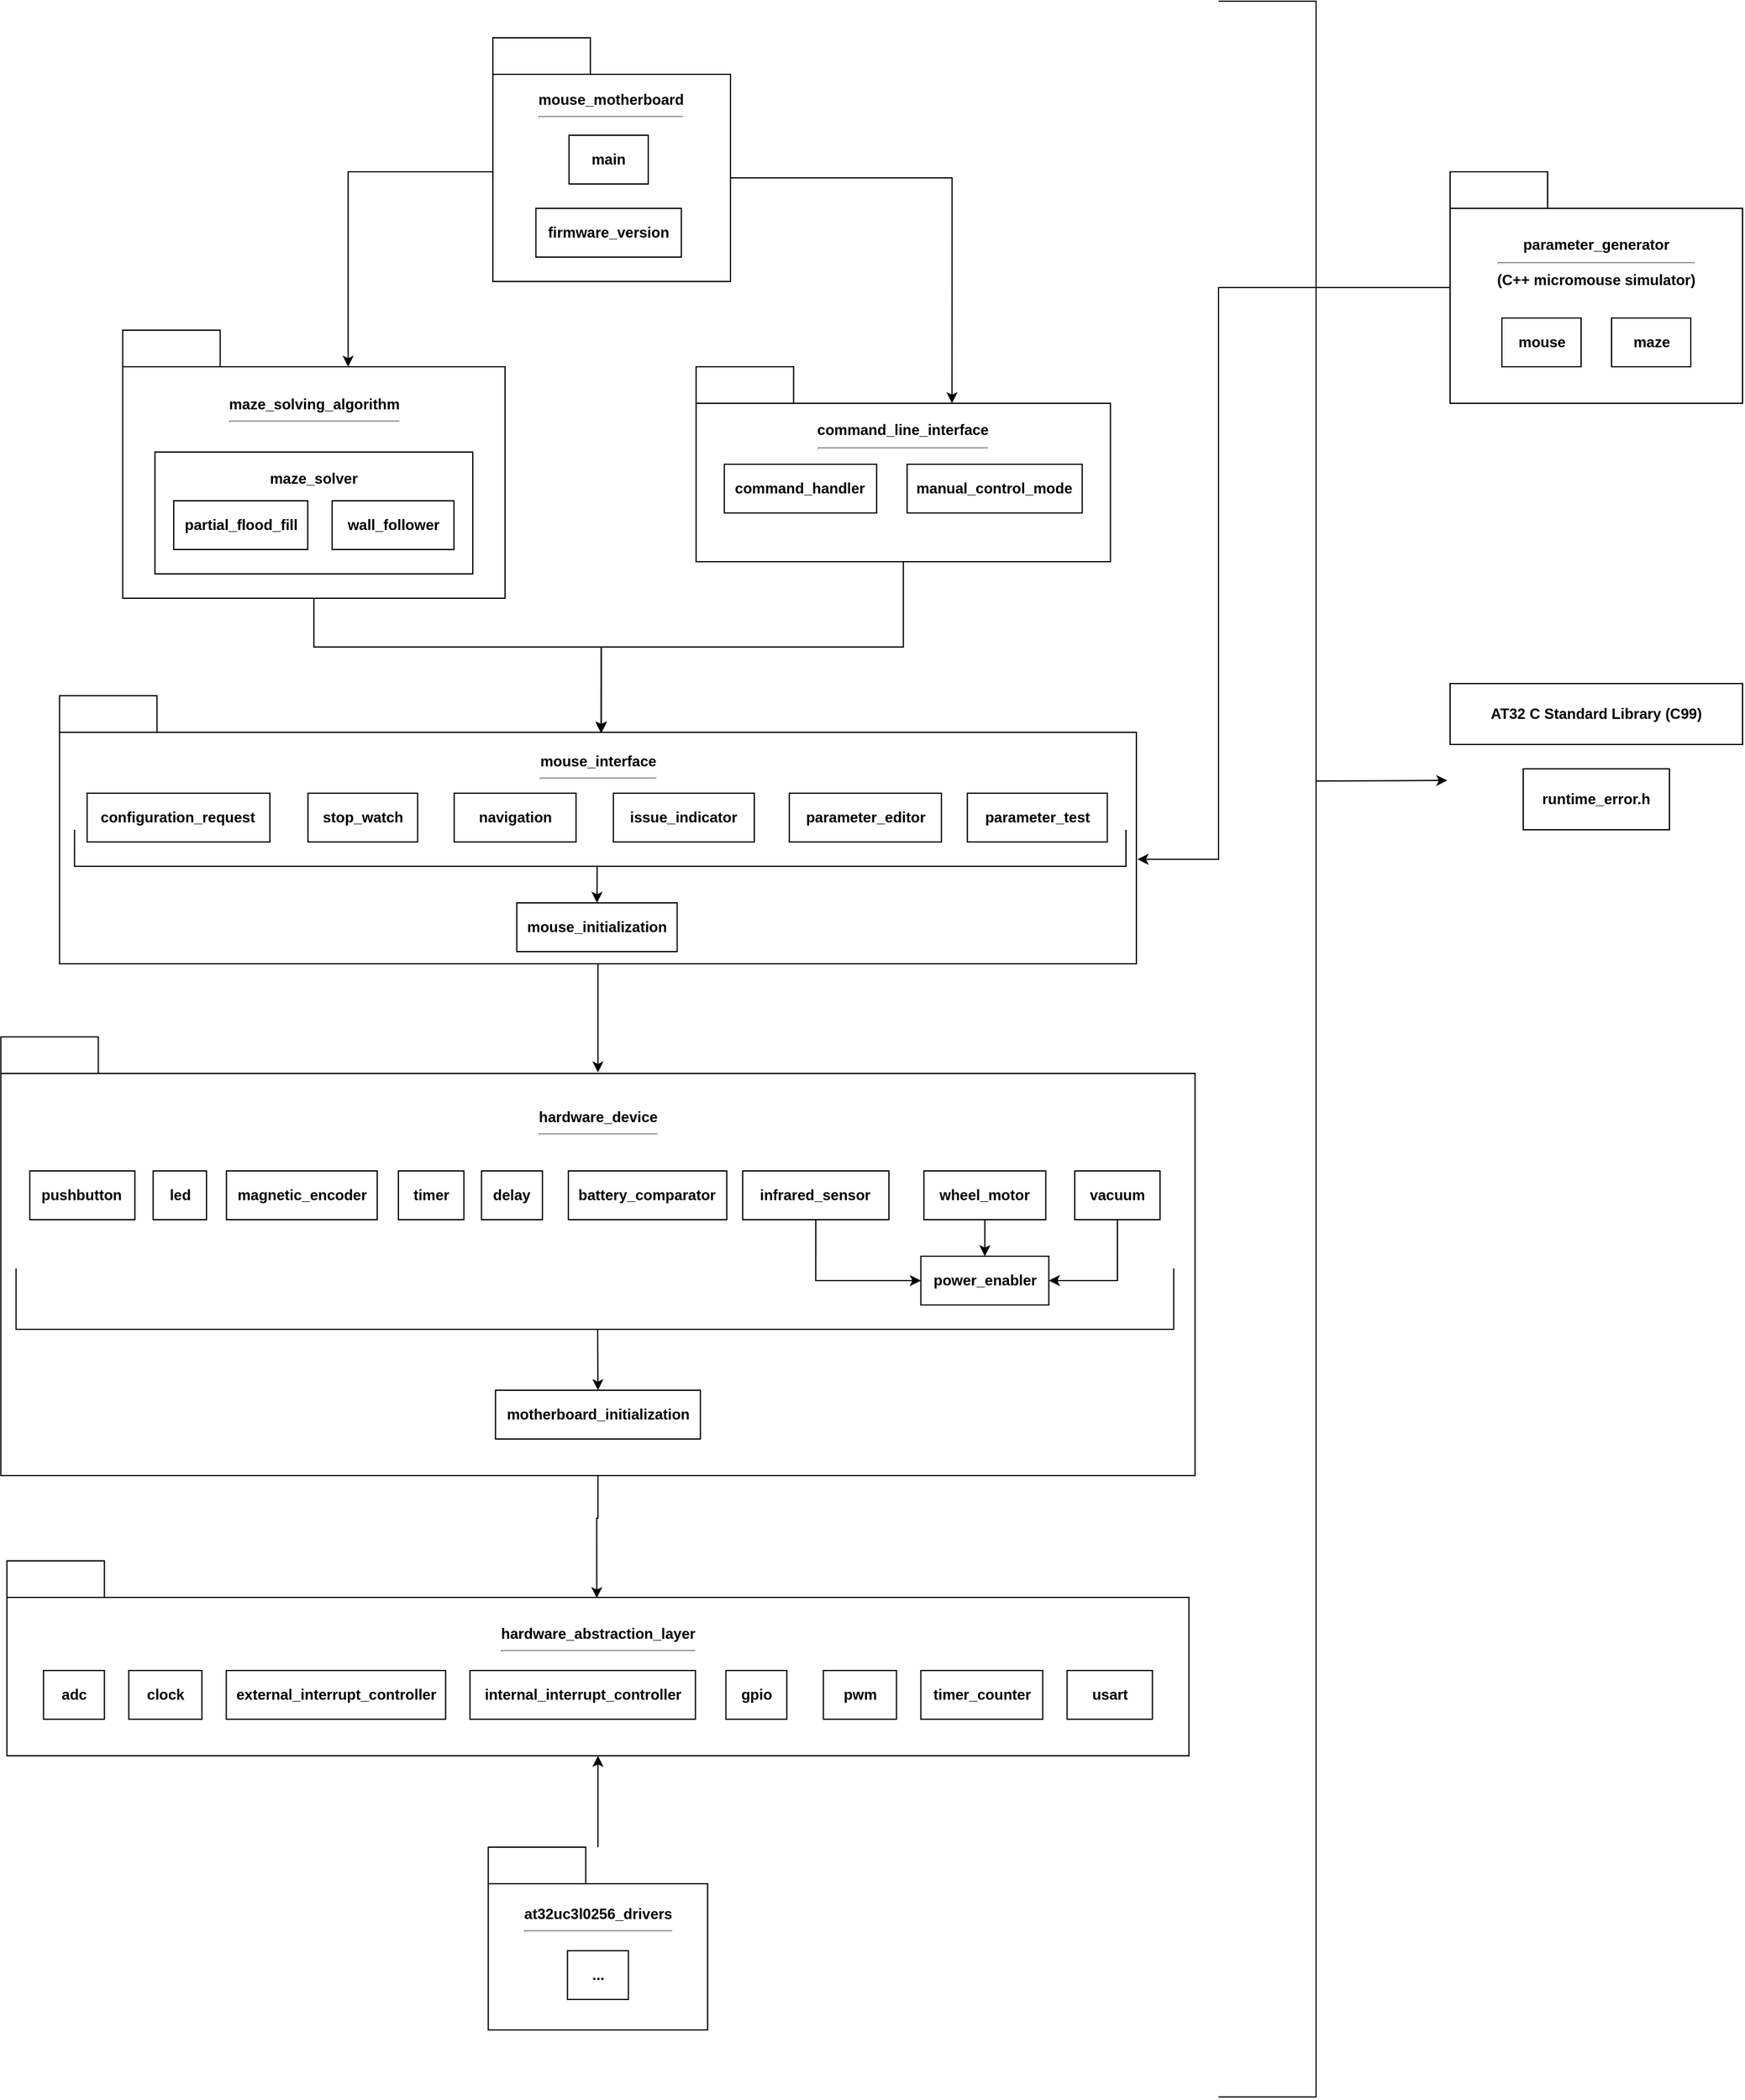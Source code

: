 <mxfile version="26.2.2">
  <diagram name="Page-1" id="oKpc1l_Igcs4GMacKgKO">
    <mxGraphModel dx="1980" dy="1365" grid="1" gridSize="10" guides="1" tooltips="1" connect="1" arrows="1" fold="1" page="1" pageScale="1" pageWidth="850" pageHeight="1100" math="0" shadow="0">
      <root>
        <mxCell id="0" />
        <mxCell id="1" parent="0" />
        <mxCell id="VA4gKk7P2Ic-5W_0SB8y-1" value="hardware_device&lt;div&gt;&lt;hr&gt;&lt;br&gt;&lt;/div&gt;&lt;div&gt;&lt;br&gt;&lt;/div&gt;&lt;div&gt;&lt;br&gt;&lt;/div&gt;&lt;div&gt;&lt;br&gt;&lt;/div&gt;&lt;div&gt;&lt;br&gt;&lt;/div&gt;&lt;div&gt;&lt;br&gt;&lt;/div&gt;&lt;div&gt;&lt;br&gt;&lt;/div&gt;&lt;div&gt;&lt;br&gt;&lt;/div&gt;&lt;div&gt;&lt;br&gt;&lt;/div&gt;&lt;div&gt;&lt;br&gt;&lt;/div&gt;&lt;div&gt;&lt;br&gt;&lt;/div&gt;&lt;div&gt;&lt;br&gt;&lt;/div&gt;&lt;div&gt;&lt;br&gt;&lt;/div&gt;&lt;div&gt;&lt;br&gt;&lt;/div&gt;&lt;div&gt;&lt;br&gt;&lt;/div&gt;&lt;div&gt;&lt;br&gt;&lt;/div&gt;&lt;div&gt;&lt;br&gt;&lt;/div&gt;" style="shape=folder;fontStyle=1;tabWidth=80;tabHeight=30;tabPosition=left;html=1;boundedLbl=1;whiteSpace=wrap;" parent="1" vertex="1">
          <mxGeometry x="240.7" y="890" width="980" height="360" as="geometry" />
        </mxCell>
        <mxCell id="VA4gKk7P2Ic-5W_0SB8y-3" value="&lt;b&gt;pushbutton&lt;/b&gt;" style="rounded=0;whiteSpace=wrap;html=1;" parent="1" vertex="1">
          <mxGeometry x="264.44" y="1000" width="86.26" height="40" as="geometry" />
        </mxCell>
        <mxCell id="UwXl0KZfzIKj5EyUJe6f-22" style="edgeStyle=orthogonalEdgeStyle;rounded=0;orthogonalLoop=1;jettySize=auto;html=1;entryX=0;entryY=0.5;entryDx=0;entryDy=0;exitX=0.5;exitY=1;exitDx=0;exitDy=0;" edge="1" parent="1" source="VA4gKk7P2Ic-5W_0SB8y-4" target="hCXN4IzAGQTOALLmFSug-23">
          <mxGeometry relative="1" as="geometry" />
        </mxCell>
        <mxCell id="VA4gKk7P2Ic-5W_0SB8y-4" value="&lt;b&gt;infrared_sensor&lt;/b&gt;" style="rounded=0;whiteSpace=wrap;html=1;" parent="1" vertex="1">
          <mxGeometry x="849.44" y="1000" width="120" height="40" as="geometry" />
        </mxCell>
        <mxCell id="VA4gKk7P2Ic-5W_0SB8y-5" value="&lt;b&gt;led&lt;/b&gt;" style="rounded=0;whiteSpace=wrap;html=1;" parent="1" vertex="1">
          <mxGeometry x="365.69" y="1000" width="43.76" height="40" as="geometry" />
        </mxCell>
        <mxCell id="VA4gKk7P2Ic-5W_0SB8y-6" value="&lt;b&gt;magnetic_encoder&lt;/b&gt;" style="rounded=0;whiteSpace=wrap;html=1;" parent="1" vertex="1">
          <mxGeometry x="425.83" y="1000" width="123.76" height="40" as="geometry" />
        </mxCell>
        <mxCell id="VA4gKk7P2Ic-5W_0SB8y-7" value="&lt;b&gt;battery_comparator&lt;/b&gt;" style="rounded=0;whiteSpace=wrap;html=1;" parent="1" vertex="1">
          <mxGeometry x="706.4" y="1000" width="130" height="40" as="geometry" />
        </mxCell>
        <mxCell id="VA4gKk7P2Ic-5W_0SB8y-8" value="&lt;b&gt;timer&lt;/b&gt;" style="rounded=0;whiteSpace=wrap;html=1;" parent="1" vertex="1">
          <mxGeometry x="566.94" y="1000" width="53.76" height="40" as="geometry" />
        </mxCell>
        <mxCell id="VA4gKk7P2Ic-5W_0SB8y-11" value="&lt;div&gt;hardware_abstraction_layer&lt;/div&gt;&lt;div&gt;&lt;hr&gt;&lt;br&gt;&lt;/div&gt;&lt;div&gt;&lt;br&gt;&lt;/div&gt;&lt;div&gt;&lt;br&gt;&lt;/div&gt;&lt;div&gt;&lt;br&gt;&lt;/div&gt;" style="shape=folder;fontStyle=1;tabWidth=80;tabHeight=30;tabPosition=left;html=1;boundedLbl=1;whiteSpace=wrap;" parent="1" vertex="1">
          <mxGeometry x="245.7" y="1320" width="970" height="160" as="geometry" />
        </mxCell>
        <mxCell id="VA4gKk7P2Ic-5W_0SB8y-12" value="&lt;b&gt;adc&lt;/b&gt;" style="rounded=0;whiteSpace=wrap;html=1;" parent="1" vertex="1">
          <mxGeometry x="275.7" y="1410" width="50" height="40" as="geometry" />
        </mxCell>
        <mxCell id="VA4gKk7P2Ic-5W_0SB8y-13" value="&lt;b&gt;clock&lt;/b&gt;" style="rounded=0;whiteSpace=wrap;html=1;" parent="1" vertex="1">
          <mxGeometry x="345.7" y="1410" width="60" height="40" as="geometry" />
        </mxCell>
        <mxCell id="VA4gKk7P2Ic-5W_0SB8y-14" value="&lt;b&gt;external_interrupt_controller&lt;/b&gt;" style="rounded=0;whiteSpace=wrap;html=1;" parent="1" vertex="1">
          <mxGeometry x="425.7" y="1410" width="180" height="40" as="geometry" />
        </mxCell>
        <mxCell id="VA4gKk7P2Ic-5W_0SB8y-15" value="&lt;b&gt;internal_interrupt_controller&lt;/b&gt;" style="rounded=0;whiteSpace=wrap;html=1;" parent="1" vertex="1">
          <mxGeometry x="625.7" y="1410" width="185" height="40" as="geometry" />
        </mxCell>
        <mxCell id="VA4gKk7P2Ic-5W_0SB8y-16" value="&lt;b&gt;gpio&lt;/b&gt;" style="rounded=0;whiteSpace=wrap;html=1;" parent="1" vertex="1">
          <mxGeometry x="835.7" y="1410" width="50" height="40" as="geometry" />
        </mxCell>
        <mxCell id="VA4gKk7P2Ic-5W_0SB8y-17" value="&lt;b&gt;pwm&lt;/b&gt;" style="rounded=0;whiteSpace=wrap;html=1;" parent="1" vertex="1">
          <mxGeometry x="915.7" y="1410" width="60" height="40" as="geometry" />
        </mxCell>
        <mxCell id="VA4gKk7P2Ic-5W_0SB8y-18" value="&lt;b&gt;usart&lt;/b&gt;" style="rounded=0;whiteSpace=wrap;html=1;" parent="1" vertex="1">
          <mxGeometry x="1115.7" y="1410" width="70" height="40" as="geometry" />
        </mxCell>
        <mxCell id="VA4gKk7P2Ic-5W_0SB8y-19" value="&lt;b&gt;timer_counter&lt;/b&gt;" style="rounded=0;whiteSpace=wrap;html=1;" parent="1" vertex="1">
          <mxGeometry x="995.7" y="1410" width="100" height="40" as="geometry" />
        </mxCell>
        <mxCell id="VA4gKk7P2Ic-5W_0SB8y-20" style="edgeStyle=orthogonalEdgeStyle;rounded=0;orthogonalLoop=1;jettySize=auto;html=1;exitX=0.5;exitY=1;exitDx=0;exitDy=0;" parent="1" source="VA4gKk7P2Ic-5W_0SB8y-13" target="VA4gKk7P2Ic-5W_0SB8y-13" edge="1">
          <mxGeometry relative="1" as="geometry" />
        </mxCell>
        <mxCell id="UwXl0KZfzIKj5EyUJe6f-21" style="edgeStyle=orthogonalEdgeStyle;rounded=0;orthogonalLoop=1;jettySize=auto;html=1;entryX=0.5;entryY=0;entryDx=0;entryDy=0;" edge="1" parent="1" source="VA4gKk7P2Ic-5W_0SB8y-21" target="hCXN4IzAGQTOALLmFSug-23">
          <mxGeometry relative="1" as="geometry" />
        </mxCell>
        <mxCell id="VA4gKk7P2Ic-5W_0SB8y-21" value="&lt;b&gt;wheel_motor&lt;/b&gt;" style="rounded=0;whiteSpace=wrap;html=1;" parent="1" vertex="1">
          <mxGeometry x="998.2" y="1000" width="100" height="40" as="geometry" />
        </mxCell>
        <mxCell id="UwXl0KZfzIKj5EyUJe6f-23" style="edgeStyle=orthogonalEdgeStyle;rounded=0;orthogonalLoop=1;jettySize=auto;html=1;entryX=1;entryY=0.5;entryDx=0;entryDy=0;exitX=0.5;exitY=1;exitDx=0;exitDy=0;" edge="1" parent="1" source="VA4gKk7P2Ic-5W_0SB8y-23" target="hCXN4IzAGQTOALLmFSug-23">
          <mxGeometry relative="1" as="geometry" />
        </mxCell>
        <mxCell id="VA4gKk7P2Ic-5W_0SB8y-23" value="&lt;b&gt;vacuum&lt;/b&gt;" style="rounded=0;whiteSpace=wrap;html=1;" parent="1" vertex="1">
          <mxGeometry x="1121.95" y="1000" width="70" height="40" as="geometry" />
        </mxCell>
        <mxCell id="VA4gKk7P2Ic-5W_0SB8y-24" value="&lt;div&gt;mouse_interface&lt;/div&gt;&lt;div&gt;&lt;hr&gt;&lt;br&gt;&lt;/div&gt;&lt;div&gt;&lt;br&gt;&lt;/div&gt;&lt;div&gt;&lt;br&gt;&lt;/div&gt;&lt;div&gt;&lt;br&gt;&lt;/div&gt;&lt;div&gt;&lt;br&gt;&lt;/div&gt;&lt;div&gt;&lt;br&gt;&lt;/div&gt;&lt;div&gt;&lt;br&gt;&lt;/div&gt;&lt;div&gt;&lt;br&gt;&lt;/div&gt;&lt;div&gt;&lt;br&gt;&lt;/div&gt;" style="shape=folder;fontStyle=1;tabWidth=80;tabHeight=30;tabPosition=left;html=1;boundedLbl=1;whiteSpace=wrap;" parent="1" vertex="1">
          <mxGeometry x="288.82" y="610" width="883.76" height="220" as="geometry" />
        </mxCell>
        <mxCell id="VA4gKk7P2Ic-5W_0SB8y-25" value="&lt;b&gt;configuration_request&lt;/b&gt;" style="rounded=0;whiteSpace=wrap;html=1;" parent="1" vertex="1">
          <mxGeometry x="311.47" y="690" width="150" height="40" as="geometry" />
        </mxCell>
        <mxCell id="VA4gKk7P2Ic-5W_0SB8y-26" value="&lt;b&gt;stop_watch&lt;/b&gt;" style="rounded=0;whiteSpace=wrap;html=1;" parent="1" vertex="1">
          <mxGeometry x="492.73" y="690" width="90" height="40" as="geometry" />
        </mxCell>
        <mxCell id="VA4gKk7P2Ic-5W_0SB8y-27" value="&lt;b&gt;navigation&lt;/b&gt;" style="rounded=0;whiteSpace=wrap;html=1;" parent="1" vertex="1">
          <mxGeometry x="612.72" y="690" width="100" height="40" as="geometry" />
        </mxCell>
        <mxCell id="VA4gKk7P2Ic-5W_0SB8y-33" style="edgeStyle=orthogonalEdgeStyle;rounded=0;orthogonalLoop=1;jettySize=auto;html=1;exitX=0.5;exitY=1;exitDx=0;exitDy=0;" parent="1" source="VA4gKk7P2Ic-5W_0SB8y-26" target="VA4gKk7P2Ic-5W_0SB8y-26" edge="1">
          <mxGeometry relative="1" as="geometry" />
        </mxCell>
        <mxCell id="VA4gKk7P2Ic-5W_0SB8y-35" value="&lt;div&gt;maze_solving_algorithm&lt;/div&gt;&lt;div&gt;&lt;hr&gt;&lt;br&gt;&lt;/div&gt;&lt;div&gt;&lt;br&gt;&lt;/div&gt;&lt;div&gt;&lt;br&gt;&lt;/div&gt;&lt;div&gt;&lt;br&gt;&lt;/div&gt;&lt;div&gt;&lt;br&gt;&lt;/div&gt;&lt;div&gt;&lt;br&gt;&lt;/div&gt;&lt;div&gt;&lt;br&gt;&lt;/div&gt;&lt;div&gt;&lt;br&gt;&lt;/div&gt;" style="shape=folder;fontStyle=1;tabWidth=80;tabHeight=30;tabPosition=left;html=1;boundedLbl=1;whiteSpace=wrap;" parent="1" vertex="1">
          <mxGeometry x="340.7" y="310" width="313.75" height="220" as="geometry" />
        </mxCell>
        <mxCell id="VA4gKk7P2Ic-5W_0SB8y-38" value="&lt;div&gt;command_line_interface&lt;/div&gt;&lt;div&gt;&lt;hr&gt;&lt;br&gt;&lt;/div&gt;&lt;div&gt;&lt;br&gt;&lt;/div&gt;&lt;div&gt;&lt;br&gt;&lt;/div&gt;&lt;div&gt;&lt;br&gt;&lt;/div&gt;&lt;div&gt;&lt;br&gt;&lt;/div&gt;" style="shape=folder;fontStyle=1;tabWidth=80;tabHeight=30;tabPosition=left;html=1;boundedLbl=1;whiteSpace=wrap;" parent="1" vertex="1">
          <mxGeometry x="811.25" y="340" width="340" height="160" as="geometry" />
        </mxCell>
        <mxCell id="VA4gKk7P2Ic-5W_0SB8y-45" value="&lt;div&gt;mouse_motherboard&lt;/div&gt;&lt;div&gt;&lt;hr&gt;&lt;br&gt;&lt;/div&gt;&lt;div&gt;&lt;br&gt;&lt;/div&gt;&lt;div&gt;&lt;br&gt;&lt;/div&gt;&lt;div&gt;&lt;br&gt;&lt;/div&gt;&lt;div&gt;&lt;br&gt;&lt;/div&gt;&lt;div&gt;&lt;br&gt;&lt;/div&gt;&lt;div&gt;&lt;br&gt;&lt;/div&gt;&lt;div&gt;&lt;br&gt;&lt;/div&gt;" style="shape=folder;fontStyle=1;tabWidth=80;tabHeight=30;tabPosition=left;html=1;boundedLbl=1;whiteSpace=wrap;" parent="1" vertex="1">
          <mxGeometry x="644.46" y="70" width="195" height="200" as="geometry" />
        </mxCell>
        <mxCell id="VA4gKk7P2Ic-5W_0SB8y-46" value="&lt;b&gt;main&lt;/b&gt;" style="rounded=0;whiteSpace=wrap;html=1;" parent="1" vertex="1">
          <mxGeometry x="706.95" y="150" width="65" height="40" as="geometry" />
        </mxCell>
        <mxCell id="VA4gKk7P2Ic-5W_0SB8y-47" value="&lt;div&gt;at32uc3l0256_drivers&lt;/div&gt;&lt;div&gt;&lt;hr&gt;&lt;br&gt;&lt;/div&gt;&lt;div&gt;&lt;br&gt;&lt;/div&gt;&lt;div&gt;&lt;br&gt;&lt;/div&gt;&lt;div&gt;&lt;br&gt;&lt;/div&gt;" style="shape=folder;fontStyle=1;tabWidth=80;tabHeight=30;tabPosition=left;html=1;boundedLbl=1;whiteSpace=wrap;" parent="1" vertex="1">
          <mxGeometry x="640.7" y="1555" width="180" height="150" as="geometry" />
        </mxCell>
        <mxCell id="VA4gKk7P2Ic-5W_0SB8y-48" value="&lt;b&gt;...&lt;/b&gt;" style="rounded=0;whiteSpace=wrap;html=1;" parent="1" vertex="1">
          <mxGeometry x="705.7" y="1640" width="50" height="40" as="geometry" />
        </mxCell>
        <mxCell id="VA4gKk7P2Ic-5W_0SB8y-61" style="edgeStyle=orthogonalEdgeStyle;rounded=0;orthogonalLoop=1;jettySize=auto;html=1;entryX=0;entryY=0;entryDx=185;entryDy=30;entryPerimeter=0;exitX=0;exitY=0;exitDx=0;exitDy=115;exitPerimeter=0;" parent="1" source="VA4gKk7P2Ic-5W_0SB8y-45" target="VA4gKk7P2Ic-5W_0SB8y-35" edge="1">
          <mxGeometry relative="1" as="geometry">
            <Array as="points">
              <mxPoint x="644.46" y="180" />
              <mxPoint x="525.46" y="180" />
            </Array>
          </mxGeometry>
        </mxCell>
        <mxCell id="hCXN4IzAGQTOALLmFSug-4" value="&lt;b&gt;maze_solver&lt;/b&gt;&lt;div&gt;&lt;br&gt;&lt;/div&gt;&lt;div&gt;&lt;b&gt;&lt;br&gt;&lt;/b&gt;&lt;/div&gt;&lt;div&gt;&lt;b&gt;&lt;br&gt;&lt;/b&gt;&lt;/div&gt;&lt;div&gt;&lt;br&gt;&lt;/div&gt;" style="rounded=0;whiteSpace=wrap;html=1;" parent="1" vertex="1">
          <mxGeometry x="367.18" y="410" width="260.79" height="100" as="geometry" />
        </mxCell>
        <mxCell id="hCXN4IzAGQTOALLmFSug-6" value="&lt;b&gt;firmware_version&lt;/b&gt;" style="rounded=0;whiteSpace=wrap;html=1;" parent="1" vertex="1">
          <mxGeometry x="679.76" y="210" width="119.38" height="40" as="geometry" />
        </mxCell>
        <mxCell id="hCXN4IzAGQTOALLmFSug-9" value="" style="endArrow=none;html=1;rounded=0;" parent="1" edge="1">
          <mxGeometry width="50" height="50" relative="1" as="geometry">
            <mxPoint x="1240" y="40" as="sourcePoint" />
            <mxPoint x="1240" y="1760" as="targetPoint" />
            <Array as="points">
              <mxPoint x="1320" y="40" />
              <mxPoint x="1320" y="1760" />
            </Array>
          </mxGeometry>
        </mxCell>
        <mxCell id="hCXN4IzAGQTOALLmFSug-11" value="" style="endArrow=classic;html=1;rounded=0;entryX=-0.011;entryY=0.568;entryDx=0;entryDy=0;entryPerimeter=0;" parent="1" edge="1">
          <mxGeometry width="50" height="50" relative="1" as="geometry">
            <mxPoint x="1320" y="680" as="sourcePoint" />
            <mxPoint x="1427.69" y="679.52" as="targetPoint" />
          </mxGeometry>
        </mxCell>
        <mxCell id="hCXN4IzAGQTOALLmFSug-15" value="&lt;span style=&quot;font-weight: 700;&quot;&gt;AT32 C&amp;nbsp;&lt;/span&gt;&lt;span style=&quot;color: light-dark(rgb(0, 0, 0), rgb(255, 255, 255)); font-weight: 700; background-color: transparent;&quot;&gt;Standard Library&amp;nbsp;&lt;/span&gt;&lt;span style=&quot;color: light-dark(rgb(0, 0, 0), rgb(255, 255, 255)); font-weight: 700; background-color: transparent;&quot;&gt;(C99)&lt;/span&gt;" style="rounded=0;whiteSpace=wrap;html=1;" parent="1" vertex="1">
          <mxGeometry x="1430" y="600" width="240" height="50" as="geometry" />
        </mxCell>
        <mxCell id="VA4gKk7P2Ic-5W_0SB8y-36" value="&lt;b&gt;partial_flood_fill&lt;/b&gt;" style="rounded=0;whiteSpace=wrap;html=1;" parent="1" vertex="1">
          <mxGeometry x="382.57" y="450" width="110" height="40" as="geometry" />
        </mxCell>
        <mxCell id="VA4gKk7P2Ic-5W_0SB8y-37" value="&lt;b&gt;wall_follower&lt;/b&gt;" style="rounded=0;whiteSpace=wrap;html=1;" parent="1" vertex="1">
          <mxGeometry x="512.57" y="450" width="100" height="40" as="geometry" />
        </mxCell>
        <mxCell id="VA4gKk7P2Ic-5W_0SB8y-40" value="&lt;b&gt;command_handler&lt;/b&gt;" style="rounded=0;whiteSpace=wrap;html=1;" parent="1" vertex="1">
          <mxGeometry x="834.38" y="420" width="125.01" height="40" as="geometry" />
        </mxCell>
        <mxCell id="VA4gKk7P2Ic-5W_0SB8y-41" value="&lt;b&gt;manual_control_mode&lt;/b&gt;" style="rounded=0;whiteSpace=wrap;html=1;" parent="1" vertex="1">
          <mxGeometry x="984.38" y="420" width="143.74" height="40" as="geometry" />
        </mxCell>
        <mxCell id="hCXN4IzAGQTOALLmFSug-22" value="&lt;b&gt;runtime_error.h&lt;/b&gt;" style="rounded=0;whiteSpace=wrap;html=1;" parent="1" vertex="1">
          <mxGeometry x="1490" y="670" width="120" height="50" as="geometry" />
        </mxCell>
        <mxCell id="hCXN4IzAGQTOALLmFSug-23" value="&lt;b&gt;power_enabler&lt;/b&gt;" style="rounded=0;whiteSpace=wrap;html=1;" parent="1" vertex="1">
          <mxGeometry x="995.71" y="1070" width="104.99" height="40" as="geometry" />
        </mxCell>
        <mxCell id="hCXN4IzAGQTOALLmFSug-31" value="&lt;b&gt;motherboard_initialization&lt;/b&gt;" style="rounded=0;whiteSpace=wrap;html=1;" parent="1" vertex="1">
          <mxGeometry x="646.63" y="1180" width="168.14" height="40" as="geometry" />
        </mxCell>
        <mxCell id="hCXN4IzAGQTOALLmFSug-32" value="&lt;b&gt;issue_indicator&lt;/b&gt;" style="rounded=0;whiteSpace=wrap;html=1;" parent="1" vertex="1">
          <mxGeometry x="743.34" y="690" width="115.64" height="40" as="geometry" />
        </mxCell>
        <mxCell id="hCXN4IzAGQTOALLmFSug-40" value="" style="endArrow=none;html=1;rounded=0;" parent="1" edge="1">
          <mxGeometry width="50" height="50" relative="1" as="geometry">
            <mxPoint x="1203.2" y="1080" as="sourcePoint" />
            <mxPoint x="253.2" y="1080" as="targetPoint" />
            <Array as="points">
              <mxPoint x="1203.2" y="1130" />
              <mxPoint x="333.2" y="1130" />
              <mxPoint x="253.2" y="1130" />
            </Array>
          </mxGeometry>
        </mxCell>
        <mxCell id="hCXN4IzAGQTOALLmFSug-41" value="" style="endArrow=classic;html=1;rounded=0;entryX=0.5;entryY=0;entryDx=0;entryDy=0;" parent="1" target="hCXN4IzAGQTOALLmFSug-31" edge="1">
          <mxGeometry width="50" height="50" relative="1" as="geometry">
            <mxPoint x="730.46" y="1130" as="sourcePoint" />
            <mxPoint x="614.46" y="1270" as="targetPoint" />
          </mxGeometry>
        </mxCell>
        <mxCell id="UwXl0KZfzIKj5EyUJe6f-1" value="" style="endArrow=none;html=1;rounded=0;" edge="1" parent="1">
          <mxGeometry width="50" height="50" relative="1" as="geometry">
            <mxPoint x="1163.98" y="720" as="sourcePoint" />
            <mxPoint x="301.17" y="720" as="targetPoint" />
            <Array as="points">
              <mxPoint x="1163.98" y="740" />
              <mxPoint x="1163.98" y="750" />
              <mxPoint x="301.16" y="750" />
            </Array>
          </mxGeometry>
        </mxCell>
        <mxCell id="UwXl0KZfzIKj5EyUJe6f-7" value="&lt;b&gt;mouse_initialization&lt;/b&gt;" style="rounded=0;whiteSpace=wrap;html=1;" vertex="1" parent="1">
          <mxGeometry x="664.14" y="780" width="131.56" height="40" as="geometry" />
        </mxCell>
        <mxCell id="UwXl0KZfzIKj5EyUJe6f-8" value="" style="endArrow=classic;html=1;rounded=0;entryX=0.5;entryY=0;entryDx=0;entryDy=0;" edge="1" parent="1" target="UwXl0KZfzIKj5EyUJe6f-7">
          <mxGeometry width="50" height="50" relative="1" as="geometry">
            <mxPoint x="730" y="750" as="sourcePoint" />
            <mxPoint x="710" y="760" as="targetPoint" />
          </mxGeometry>
        </mxCell>
        <mxCell id="UwXl0KZfzIKj5EyUJe6f-9" value="&lt;b&gt;parameter_editor&lt;/b&gt;" style="rounded=0;whiteSpace=wrap;html=1;" vertex="1" parent="1">
          <mxGeometry x="887.74" y="690" width="124.84" height="40" as="geometry" />
        </mxCell>
        <mxCell id="UwXl0KZfzIKj5EyUJe6f-19" style="edgeStyle=orthogonalEdgeStyle;rounded=0;orthogonalLoop=1;jettySize=auto;html=1;entryX=0;entryY=0;entryDx=210;entryDy=30;entryPerimeter=0;exitX=0;exitY=0;exitDx=195;exitDy=115;exitPerimeter=0;" edge="1" parent="1" source="VA4gKk7P2Ic-5W_0SB8y-45" target="VA4gKk7P2Ic-5W_0SB8y-38">
          <mxGeometry relative="1" as="geometry" />
        </mxCell>
        <mxCell id="UwXl0KZfzIKj5EyUJe6f-20" style="edgeStyle=orthogonalEdgeStyle;rounded=0;orthogonalLoop=1;jettySize=auto;html=1;entryX=0.5;entryY=1;entryDx=0;entryDy=0;entryPerimeter=0;" edge="1" parent="1" source="VA4gKk7P2Ic-5W_0SB8y-47" target="VA4gKk7P2Ic-5W_0SB8y-11">
          <mxGeometry relative="1" as="geometry" />
        </mxCell>
        <mxCell id="UwXl0KZfzIKj5EyUJe6f-24" value="&lt;b&gt;delay&lt;/b&gt;" style="rounded=0;whiteSpace=wrap;html=1;" vertex="1" parent="1">
          <mxGeometry x="635.16" y="1000" width="50" height="40" as="geometry" />
        </mxCell>
        <mxCell id="UwXl0KZfzIKj5EyUJe6f-25" value="&lt;b&gt;parameter_test&lt;/b&gt;" style="rounded=0;whiteSpace=wrap;html=1;" vertex="1" parent="1">
          <mxGeometry x="1033.83" y="690" width="114.84" height="40" as="geometry" />
        </mxCell>
        <mxCell id="UwXl0KZfzIKj5EyUJe6f-27" style="edgeStyle=orthogonalEdgeStyle;rounded=0;orthogonalLoop=1;jettySize=auto;html=1;entryX=0.499;entryY=0.191;entryDx=0;entryDy=0;entryPerimeter=0;" edge="1" parent="1" source="VA4gKk7P2Ic-5W_0SB8y-1" target="VA4gKk7P2Ic-5W_0SB8y-11">
          <mxGeometry relative="1" as="geometry" />
        </mxCell>
        <mxCell id="UwXl0KZfzIKj5EyUJe6f-28" style="edgeStyle=orthogonalEdgeStyle;rounded=0;orthogonalLoop=1;jettySize=auto;html=1;entryX=0.5;entryY=0.081;entryDx=0;entryDy=0;entryPerimeter=0;" edge="1" parent="1" source="VA4gKk7P2Ic-5W_0SB8y-24" target="VA4gKk7P2Ic-5W_0SB8y-1">
          <mxGeometry relative="1" as="geometry" />
        </mxCell>
        <mxCell id="UwXl0KZfzIKj5EyUJe6f-29" style="edgeStyle=orthogonalEdgeStyle;rounded=0;orthogonalLoop=1;jettySize=auto;html=1;entryX=0.503;entryY=0.141;entryDx=0;entryDy=0;entryPerimeter=0;" edge="1" parent="1" source="VA4gKk7P2Ic-5W_0SB8y-35" target="VA4gKk7P2Ic-5W_0SB8y-24">
          <mxGeometry relative="1" as="geometry" />
        </mxCell>
        <mxCell id="UwXl0KZfzIKj5EyUJe6f-30" style="edgeStyle=orthogonalEdgeStyle;rounded=0;orthogonalLoop=1;jettySize=auto;html=1;entryX=0.503;entryY=0.137;entryDx=0;entryDy=0;entryPerimeter=0;" edge="1" parent="1" source="VA4gKk7P2Ic-5W_0SB8y-38" target="VA4gKk7P2Ic-5W_0SB8y-24">
          <mxGeometry relative="1" as="geometry">
            <Array as="points">
              <mxPoint x="981" y="570" />
              <mxPoint x="733" y="570" />
            </Array>
          </mxGeometry>
        </mxCell>
        <mxCell id="UwXl0KZfzIKj5EyUJe6f-31" value="&lt;div&gt;parameter_generator&lt;/div&gt;&lt;div&gt;&lt;hr&gt;(C++ micromouse simulator)&lt;/div&gt;&lt;div&gt;&lt;br&gt;&lt;/div&gt;&lt;div&gt;&lt;br&gt;&lt;/div&gt;&lt;div&gt;&lt;br&gt;&lt;/div&gt;&lt;div&gt;&lt;br&gt;&lt;/div&gt;&lt;div&gt;&lt;br&gt;&lt;/div&gt;" style="shape=folder;fontStyle=1;tabWidth=80;tabHeight=30;tabPosition=left;html=1;boundedLbl=1;whiteSpace=wrap;" vertex="1" parent="1">
          <mxGeometry x="1430" y="180" width="240" height="190" as="geometry" />
        </mxCell>
        <mxCell id="UwXl0KZfzIKj5EyUJe6f-32" value="&lt;b&gt;mouse&lt;/b&gt;" style="rounded=0;whiteSpace=wrap;html=1;" vertex="1" parent="1">
          <mxGeometry x="1472.5" y="300" width="65" height="40" as="geometry" />
        </mxCell>
        <mxCell id="UwXl0KZfzIKj5EyUJe6f-33" value="&lt;b&gt;maze&lt;/b&gt;" style="rounded=0;whiteSpace=wrap;html=1;" vertex="1" parent="1">
          <mxGeometry x="1562.5" y="300" width="65" height="40" as="geometry" />
        </mxCell>
        <mxCell id="UwXl0KZfzIKj5EyUJe6f-34" style="edgeStyle=orthogonalEdgeStyle;rounded=0;orthogonalLoop=1;jettySize=auto;html=1;entryX=1.001;entryY=0.61;entryDx=0;entryDy=0;entryPerimeter=0;" edge="1" parent="1" source="UwXl0KZfzIKj5EyUJe6f-31" target="VA4gKk7P2Ic-5W_0SB8y-24">
          <mxGeometry relative="1" as="geometry">
            <Array as="points">
              <mxPoint x="1240" y="275" />
              <mxPoint x="1240" y="744" />
            </Array>
          </mxGeometry>
        </mxCell>
      </root>
    </mxGraphModel>
  </diagram>
</mxfile>
